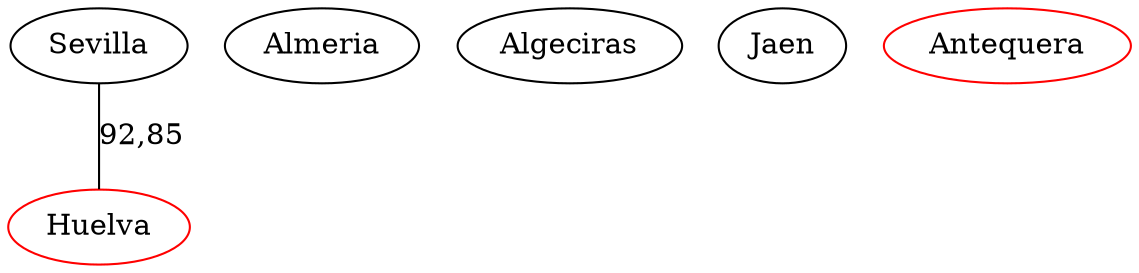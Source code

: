 strict graph G {
  1 [ label="Huelva" color="red" ];
  2 [ label="Sevilla" ];
  3 [ label="Almeria" ];
  4 [ label="Algeciras" ];
  5 [ label="Jaen" ];
  6 [ label="Antequera" color="red" ];
  2 -- 1 [ label="92,85" ];
}
